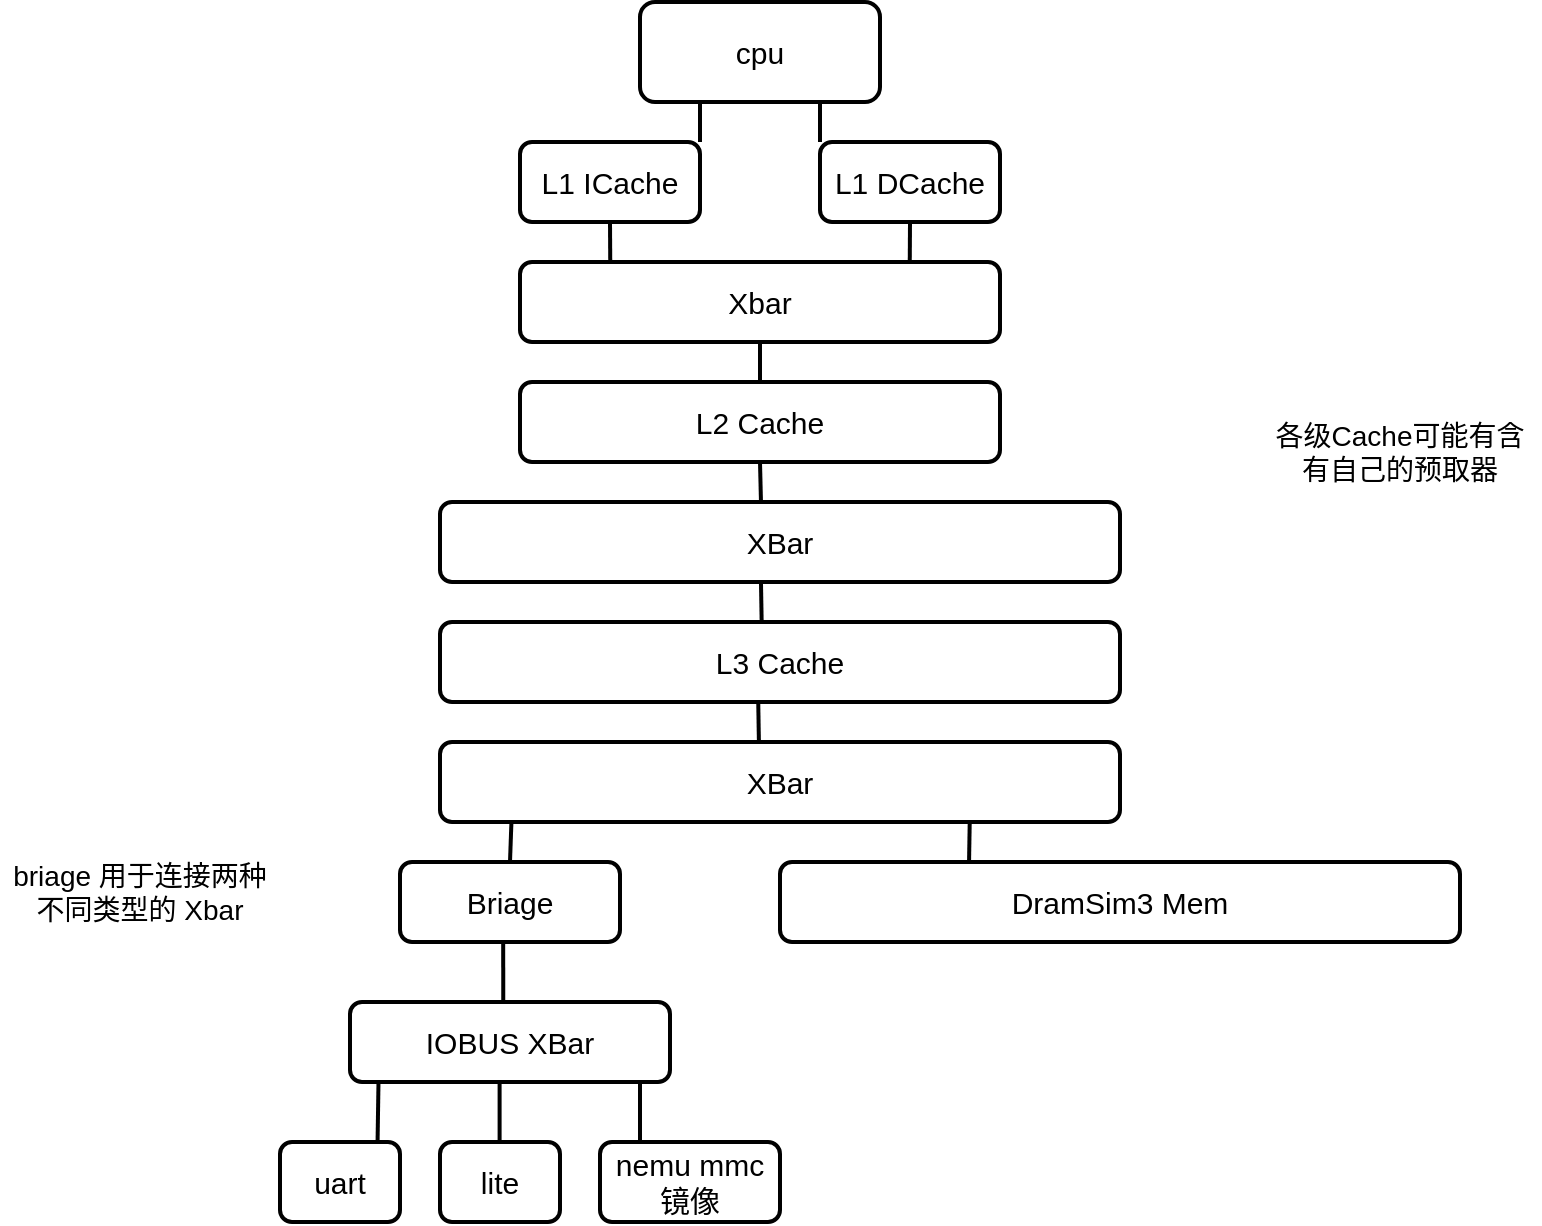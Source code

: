 <mxfile version="24.5.3" type="device">
  <diagram name="第 1 页" id="bjAvxFkPB1qD1nIxdEg0">
    <mxGraphModel dx="1231" dy="760" grid="0" gridSize="10" guides="1" tooltips="1" connect="1" arrows="1" fold="1" page="1" pageScale="1" pageWidth="4000" pageHeight="3000" math="0" shadow="0">
      <root>
        <mxCell id="0" />
        <mxCell id="1" parent="0" />
        <mxCell id="2AkEG0YdCzTvmojj7ARi-1" value="cpu" style="rounded=1;whiteSpace=wrap;html=1;strokeWidth=2;fontSize=15;" vertex="1" parent="1">
          <mxGeometry x="550" y="80" width="120" height="50" as="geometry" />
        </mxCell>
        <mxCell id="2AkEG0YdCzTvmojj7ARi-2" value="L1 ICache" style="rounded=1;whiteSpace=wrap;html=1;strokeWidth=2;fontSize=15;" vertex="1" parent="1">
          <mxGeometry x="490" y="150" width="90" height="40" as="geometry" />
        </mxCell>
        <mxCell id="2AkEG0YdCzTvmojj7ARi-3" value="L1 DCache" style="rounded=1;whiteSpace=wrap;html=1;strokeWidth=2;fontSize=15;" vertex="1" parent="1">
          <mxGeometry x="640" y="150" width="90" height="40" as="geometry" />
        </mxCell>
        <mxCell id="2AkEG0YdCzTvmojj7ARi-4" value="L2 Cache" style="rounded=1;whiteSpace=wrap;html=1;strokeWidth=2;fontSize=15;" vertex="1" parent="1">
          <mxGeometry x="490" y="270" width="240" height="40" as="geometry" />
        </mxCell>
        <mxCell id="2AkEG0YdCzTvmojj7ARi-5" value="L3 Cache" style="rounded=1;whiteSpace=wrap;html=1;strokeWidth=2;fontSize=15;" vertex="1" parent="1">
          <mxGeometry x="450" y="390" width="340" height="40" as="geometry" />
        </mxCell>
        <mxCell id="2AkEG0YdCzTvmojj7ARi-7" value="Xbar" style="rounded=1;whiteSpace=wrap;html=1;strokeWidth=2;fontSize=15;" vertex="1" parent="1">
          <mxGeometry x="490" y="210" width="240" height="40" as="geometry" />
        </mxCell>
        <mxCell id="2AkEG0YdCzTvmojj7ARi-8" value="XBar" style="rounded=1;whiteSpace=wrap;html=1;strokeWidth=2;fontSize=15;" vertex="1" parent="1">
          <mxGeometry x="450" y="330" width="340" height="40" as="geometry" />
        </mxCell>
        <mxCell id="2AkEG0YdCzTvmojj7ARi-10" value="XBar" style="rounded=1;whiteSpace=wrap;html=1;strokeWidth=2;fontSize=15;" vertex="1" parent="1">
          <mxGeometry x="450" y="450" width="340" height="40" as="geometry" />
        </mxCell>
        <mxCell id="2AkEG0YdCzTvmojj7ARi-11" value="DramSim3 Mem" style="rounded=1;whiteSpace=wrap;html=1;strokeWidth=2;fontSize=15;" vertex="1" parent="1">
          <mxGeometry x="620" y="510" width="340" height="40" as="geometry" />
        </mxCell>
        <mxCell id="2AkEG0YdCzTvmojj7ARi-12" value="Briage" style="rounded=1;whiteSpace=wrap;html=1;strokeWidth=2;fontSize=15;" vertex="1" parent="1">
          <mxGeometry x="430" y="510" width="110" height="40" as="geometry" />
        </mxCell>
        <mxCell id="2AkEG0YdCzTvmojj7ARi-13" value="uart" style="rounded=1;whiteSpace=wrap;html=1;strokeWidth=2;fontSize=15;" vertex="1" parent="1">
          <mxGeometry x="370" y="650" width="60" height="40" as="geometry" />
        </mxCell>
        <mxCell id="2AkEG0YdCzTvmojj7ARi-14" value="lite" style="rounded=1;whiteSpace=wrap;html=1;strokeWidth=2;fontSize=15;" vertex="1" parent="1">
          <mxGeometry x="450" y="650" width="60" height="40" as="geometry" />
        </mxCell>
        <mxCell id="2AkEG0YdCzTvmojj7ARi-15" value="IOBUS XBar" style="rounded=1;whiteSpace=wrap;html=1;strokeWidth=2;fontSize=15;" vertex="1" parent="1">
          <mxGeometry x="405" y="580" width="160" height="40" as="geometry" />
        </mxCell>
        <mxCell id="2AkEG0YdCzTvmojj7ARi-16" value="nemu mmc镜像" style="rounded=1;whiteSpace=wrap;html=1;strokeWidth=2;fontSize=15;" vertex="1" parent="1">
          <mxGeometry x="530" y="650" width="90" height="40" as="geometry" />
        </mxCell>
        <mxCell id="2AkEG0YdCzTvmojj7ARi-18" value="" style="endArrow=none;html=1;rounded=0;entryX=0.25;entryY=1;entryDx=0;entryDy=0;exitX=1;exitY=0;exitDx=0;exitDy=0;strokeWidth=2;fontSize=15;" edge="1" parent="1" source="2AkEG0YdCzTvmojj7ARi-2" target="2AkEG0YdCzTvmojj7ARi-1">
          <mxGeometry width="50" height="50" relative="1" as="geometry">
            <mxPoint x="370" y="300" as="sourcePoint" />
            <mxPoint x="420" y="250" as="targetPoint" />
          </mxGeometry>
        </mxCell>
        <mxCell id="2AkEG0YdCzTvmojj7ARi-19" value="" style="endArrow=none;html=1;rounded=0;entryX=0.75;entryY=1;entryDx=0;entryDy=0;exitX=0;exitY=0;exitDx=0;exitDy=0;strokeWidth=2;fontSize=15;" edge="1" parent="1" source="2AkEG0YdCzTvmojj7ARi-3" target="2AkEG0YdCzTvmojj7ARi-1">
          <mxGeometry width="50" height="50" relative="1" as="geometry">
            <mxPoint x="590" y="160" as="sourcePoint" />
            <mxPoint x="590" y="140" as="targetPoint" />
          </mxGeometry>
        </mxCell>
        <mxCell id="2AkEG0YdCzTvmojj7ARi-20" value="" style="endArrow=none;html=1;rounded=0;entryX=0.5;entryY=1;entryDx=0;entryDy=0;exitX=0.188;exitY=0;exitDx=0;exitDy=0;exitPerimeter=0;strokeWidth=2;fontSize=15;" edge="1" parent="1" source="2AkEG0YdCzTvmojj7ARi-7" target="2AkEG0YdCzTvmojj7ARi-2">
          <mxGeometry width="50" height="50" relative="1" as="geometry">
            <mxPoint x="320" y="350" as="sourcePoint" />
            <mxPoint x="370" y="300" as="targetPoint" />
          </mxGeometry>
        </mxCell>
        <mxCell id="2AkEG0YdCzTvmojj7ARi-21" value="" style="endArrow=none;html=1;rounded=0;entryX=0.5;entryY=1;entryDx=0;entryDy=0;exitX=0.812;exitY=0.01;exitDx=0;exitDy=0;exitPerimeter=0;strokeWidth=2;fontSize=15;" edge="1" parent="1" source="2AkEG0YdCzTvmojj7ARi-7" target="2AkEG0YdCzTvmojj7ARi-3">
          <mxGeometry width="50" height="50" relative="1" as="geometry">
            <mxPoint x="684" y="213" as="sourcePoint" />
            <mxPoint x="310" y="390" as="targetPoint" />
          </mxGeometry>
        </mxCell>
        <mxCell id="2AkEG0YdCzTvmojj7ARi-22" value="" style="endArrow=none;html=1;rounded=0;entryX=0.5;entryY=1;entryDx=0;entryDy=0;exitX=0.5;exitY=0;exitDx=0;exitDy=0;strokeWidth=2;fontSize=15;" edge="1" parent="1" source="2AkEG0YdCzTvmojj7ARi-4" target="2AkEG0YdCzTvmojj7ARi-7">
          <mxGeometry width="50" height="50" relative="1" as="geometry">
            <mxPoint x="800" y="310" as="sourcePoint" />
            <mxPoint x="850" y="260" as="targetPoint" />
          </mxGeometry>
        </mxCell>
        <mxCell id="2AkEG0YdCzTvmojj7ARi-23" value="" style="endArrow=none;html=1;rounded=0;entryX=0.5;entryY=1;entryDx=0;entryDy=0;exitX=0.472;exitY=-0.01;exitDx=0;exitDy=0;exitPerimeter=0;strokeWidth=2;fontSize=15;" edge="1" parent="1" source="2AkEG0YdCzTvmojj7ARi-8" target="2AkEG0YdCzTvmojj7ARi-4">
          <mxGeometry width="50" height="50" relative="1" as="geometry">
            <mxPoint x="800" y="370" as="sourcePoint" />
            <mxPoint x="850" y="320" as="targetPoint" />
          </mxGeometry>
        </mxCell>
        <mxCell id="2AkEG0YdCzTvmojj7ARi-24" value="" style="endArrow=none;html=1;rounded=0;entryX=0.472;entryY=0.99;entryDx=0;entryDy=0;entryPerimeter=0;exitX=0.473;exitY=-0.02;exitDx=0;exitDy=0;exitPerimeter=0;strokeWidth=2;fontSize=15;" edge="1" parent="1" source="2AkEG0YdCzTvmojj7ARi-5" target="2AkEG0YdCzTvmojj7ARi-8">
          <mxGeometry width="50" height="50" relative="1" as="geometry">
            <mxPoint x="850" y="460" as="sourcePoint" />
            <mxPoint x="900" y="410" as="targetPoint" />
          </mxGeometry>
        </mxCell>
        <mxCell id="2AkEG0YdCzTvmojj7ARi-25" value="" style="endArrow=none;html=1;rounded=0;entryX=0.468;entryY=1;entryDx=0;entryDy=0;entryPerimeter=0;exitX=0.469;exitY=0.01;exitDx=0;exitDy=0;exitPerimeter=0;strokeWidth=2;fontSize=15;" edge="1" parent="1" source="2AkEG0YdCzTvmojj7ARi-10" target="2AkEG0YdCzTvmojj7ARi-5">
          <mxGeometry width="50" height="50" relative="1" as="geometry">
            <mxPoint x="860" y="490" as="sourcePoint" />
            <mxPoint x="910" y="440" as="targetPoint" />
          </mxGeometry>
        </mxCell>
        <mxCell id="2AkEG0YdCzTvmojj7ARi-26" value="" style="endArrow=none;html=1;rounded=0;entryX=0.105;entryY=1.01;entryDx=0;entryDy=0;entryPerimeter=0;exitX=0.5;exitY=0;exitDx=0;exitDy=0;strokeWidth=2;fontSize=15;" edge="1" parent="1" source="2AkEG0YdCzTvmojj7ARi-12" target="2AkEG0YdCzTvmojj7ARi-10">
          <mxGeometry width="50" height="50" relative="1" as="geometry">
            <mxPoint x="660" y="630" as="sourcePoint" />
            <mxPoint x="710" y="580" as="targetPoint" />
          </mxGeometry>
        </mxCell>
        <mxCell id="2AkEG0YdCzTvmojj7ARi-27" value="" style="endArrow=none;html=1;rounded=0;entryX=0.779;entryY=1;entryDx=0;entryDy=0;entryPerimeter=0;exitX=0.278;exitY=0.01;exitDx=0;exitDy=0;exitPerimeter=0;strokeWidth=2;fontSize=15;" edge="1" parent="1" source="2AkEG0YdCzTvmojj7ARi-11" target="2AkEG0YdCzTvmojj7ARi-10">
          <mxGeometry width="50" height="50" relative="1" as="geometry">
            <mxPoint x="720" y="640" as="sourcePoint" />
            <mxPoint x="770" y="590" as="targetPoint" />
          </mxGeometry>
        </mxCell>
        <mxCell id="2AkEG0YdCzTvmojj7ARi-28" value="" style="endArrow=none;html=1;rounded=0;entryX=0.469;entryY=1.01;entryDx=0;entryDy=0;entryPerimeter=0;exitX=0.479;exitY=0.01;exitDx=0;exitDy=0;exitPerimeter=0;strokeWidth=2;fontSize=15;" edge="1" parent="1" source="2AkEG0YdCzTvmojj7ARi-15" target="2AkEG0YdCzTvmojj7ARi-12">
          <mxGeometry width="50" height="50" relative="1" as="geometry">
            <mxPoint x="710" y="660" as="sourcePoint" />
            <mxPoint x="760" y="610" as="targetPoint" />
          </mxGeometry>
        </mxCell>
        <mxCell id="2AkEG0YdCzTvmojj7ARi-29" value="" style="endArrow=none;html=1;rounded=0;entryX=0.089;entryY=1.01;entryDx=0;entryDy=0;entryPerimeter=0;exitX=0.813;exitY=0;exitDx=0;exitDy=0;exitPerimeter=0;strokeWidth=2;fontSize=15;" edge="1" parent="1" source="2AkEG0YdCzTvmojj7ARi-13" target="2AkEG0YdCzTvmojj7ARi-15">
          <mxGeometry width="50" height="50" relative="1" as="geometry">
            <mxPoint x="300" y="650" as="sourcePoint" />
            <mxPoint x="350" y="600" as="targetPoint" />
          </mxGeometry>
        </mxCell>
        <mxCell id="2AkEG0YdCzTvmojj7ARi-30" value="" style="endArrow=none;html=1;rounded=0;entryX=0.089;entryY=1.01;entryDx=0;entryDy=0;entryPerimeter=0;exitX=0.813;exitY=0;exitDx=0;exitDy=0;exitPerimeter=0;strokeWidth=2;fontSize=15;" edge="1" parent="1">
          <mxGeometry width="50" height="50" relative="1" as="geometry">
            <mxPoint x="479.8" y="650" as="sourcePoint" />
            <mxPoint x="479.8" y="620" as="targetPoint" />
          </mxGeometry>
        </mxCell>
        <mxCell id="2AkEG0YdCzTvmojj7ARi-31" value="" style="endArrow=none;html=1;rounded=0;entryX=0.089;entryY=1.01;entryDx=0;entryDy=0;entryPerimeter=0;exitX=0.813;exitY=0;exitDx=0;exitDy=0;exitPerimeter=0;strokeWidth=2;fontSize=15;" edge="1" parent="1">
          <mxGeometry width="50" height="50" relative="1" as="geometry">
            <mxPoint x="550" y="650" as="sourcePoint" />
            <mxPoint x="550" y="620" as="targetPoint" />
          </mxGeometry>
        </mxCell>
        <mxCell id="2AkEG0YdCzTvmojj7ARi-32" value="briage 用于连接两种不同类型的 Xbar" style="text;html=1;align=center;verticalAlign=middle;whiteSpace=wrap;rounded=0;fontSize=14;" vertex="1" parent="1">
          <mxGeometry x="230" y="510" width="140" height="30" as="geometry" />
        </mxCell>
        <mxCell id="2AkEG0YdCzTvmojj7ARi-33" value="各级Cache可能有含有自己的预取器" style="text;html=1;align=center;verticalAlign=middle;whiteSpace=wrap;rounded=0;fontSize=14;" vertex="1" parent="1">
          <mxGeometry x="860" y="290" width="140" height="30" as="geometry" />
        </mxCell>
      </root>
    </mxGraphModel>
  </diagram>
</mxfile>
